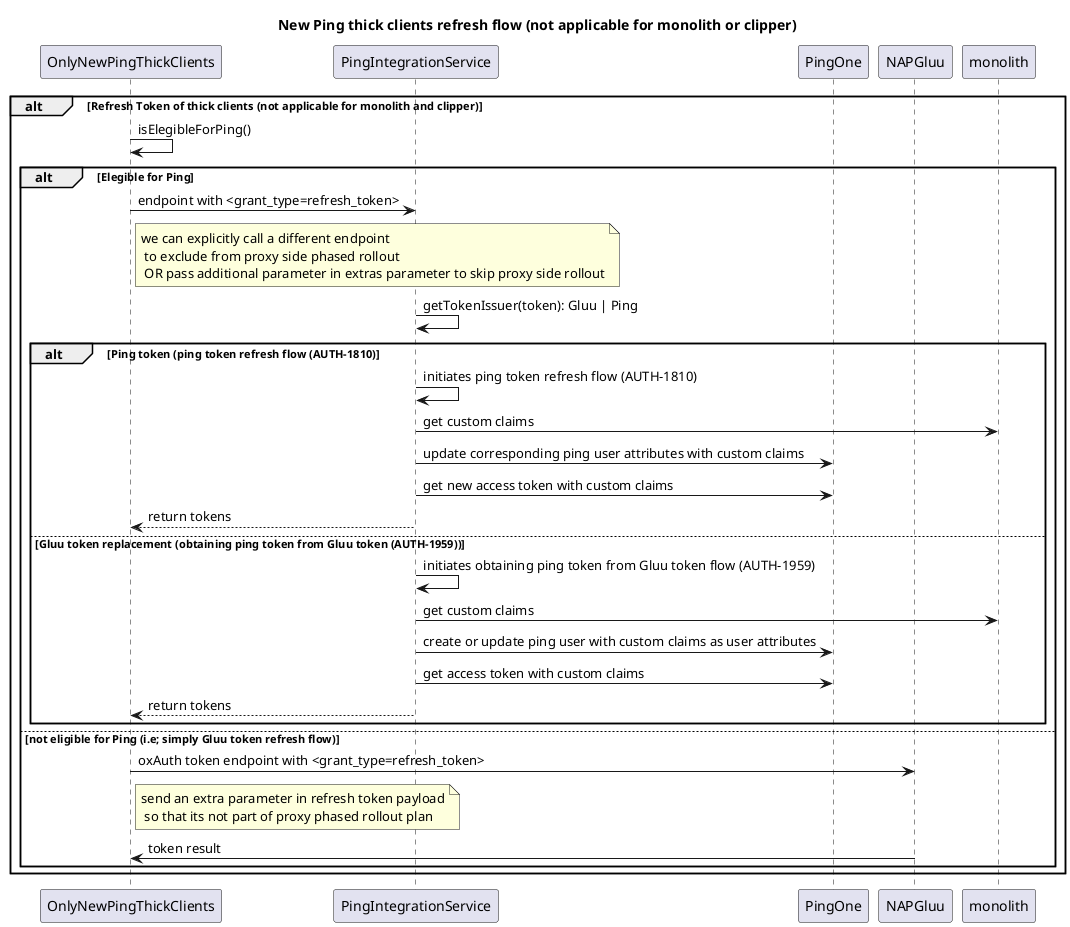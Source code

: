 @startuml New Ping thick clients refresh flow (not applicable for monolith or clipper)

title New Ping thick clients refresh flow (not applicable for monolith or clipper)
participant OnlyNewPingThickClients as NewPingThickClients
participant PingIntegrationService
participant PingOne as Ping
participant NAPGluu as Gluu

alt Refresh Token of thick clients (not applicable for monolith and clipper)
    NewPingThickClients->NewPingThickClients: isElegibleForPing()
    alt Elegible for Ping
        NewPingThickClients->PingIntegrationService: endpoint with <grant_type=refresh_token>
        note right of NewPingThickClients: we can explicitly call a different endpoint\n to exclude from proxy side phased rollout\n OR pass additional parameter in extras parameter to skip proxy side rollout
        PingIntegrationService->PingIntegrationService: getTokenIssuer(token): Gluu | Ping
        alt Ping token (ping token refresh flow (AUTH-1810)
            PingIntegrationService->PingIntegrationService: initiates ping token refresh flow (AUTH-1810)
            PingIntegrationService->monolith: get custom claims
            PingIntegrationService->Ping: update corresponding ping user attributes with custom claims
            PingIntegrationService->Ping: get new access token with custom claims
            PingIntegrationService-->NewPingThickClients: return tokens
        else Gluu token replacement (obtaining ping token from Gluu token (AUTH-1959))
            PingIntegrationService->PingIntegrationService: initiates obtaining ping token from Gluu token flow (AUTH-1959)
            PingIntegrationService->monolith: get custom claims
            PingIntegrationService->Ping: create or update ping user with custom claims as user attributes
            PingIntegrationService->Ping: get access token with custom claims
            PingIntegrationService-->NewPingThickClients: return tokens
        end
    else not eligible for Ping (i.e; simply Gluu token refresh flow)
        NewPingThickClients->Gluu: oxAuth token endpoint with <grant_type=refresh_token>
        note right of NewPingThickClients: send an extra parameter in refresh token payload\n so that its not part of proxy phased rollout plan
        Gluu->NewPingThickClients: token result
    end
end

@enduml
